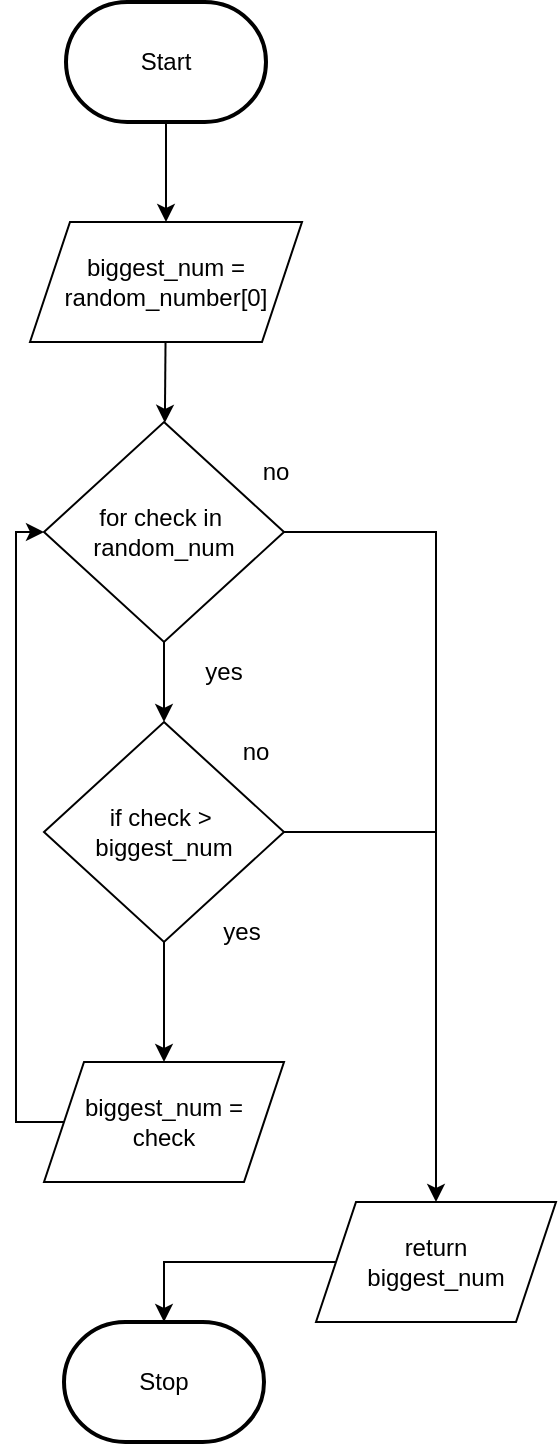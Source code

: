 <mxfile>
    <diagram id="SI7tuCP2dQLLvXjDpIHG" name="Page-1">
        <mxGraphModel dx="1074" dy="1918" grid="1" gridSize="10" guides="1" tooltips="1" connect="1" arrows="1" fold="1" page="1" pageScale="1" pageWidth="827" pageHeight="1169" math="0" shadow="0">
            <root>
                <mxCell id="0"/>
                <mxCell id="1" parent="0"/>
                <mxCell id="314" value="" style="edgeStyle=none;html=1;" edge="1" parent="1" source="3" target="313">
                    <mxGeometry relative="1" as="geometry"/>
                </mxCell>
                <mxCell id="3" value="Start" style="strokeWidth=2;html=1;shape=mxgraph.flowchart.terminator;whiteSpace=wrap;" parent="1" vertex="1">
                    <mxGeometry x="375" y="-1130" width="100" height="60" as="geometry"/>
                </mxCell>
                <mxCell id="10" value="Stop" style="strokeWidth=2;html=1;shape=mxgraph.flowchart.terminator;whiteSpace=wrap;rounded=1;" parent="1" vertex="1">
                    <mxGeometry x="374" y="-470" width="100" height="60" as="geometry"/>
                </mxCell>
                <mxCell id="317" value="" style="edgeStyle=none;html=1;" edge="1" parent="1" source="284" target="316">
                    <mxGeometry relative="1" as="geometry"/>
                </mxCell>
                <mxCell id="324" style="edgeStyle=none;html=1;entryX=0.5;entryY=0;entryDx=0;entryDy=0;endArrow=classic;endFill=1;rounded=0;" edge="1" parent="1" source="284" target="323">
                    <mxGeometry relative="1" as="geometry">
                        <Array as="points">
                            <mxPoint x="560" y="-865"/>
                        </Array>
                    </mxGeometry>
                </mxCell>
                <mxCell id="284" value="for check in&amp;nbsp;&lt;br&gt;random_num" style="rhombus;whiteSpace=wrap;html=1;" parent="1" vertex="1">
                    <mxGeometry x="364" y="-920" width="120" height="110" as="geometry"/>
                </mxCell>
                <mxCell id="294" style="edgeStyle=none;html=1;entryX=0;entryY=0.5;entryDx=0;entryDy=0;rounded=0;exitX=0;exitY=0.5;exitDx=0;exitDy=0;" parent="1" source="311" target="284" edge="1">
                    <mxGeometry relative="1" as="geometry">
                        <Array as="points">
                            <mxPoint x="350" y="-570"/>
                            <mxPoint x="350" y="-865"/>
                        </Array>
                    </mxGeometry>
                </mxCell>
                <mxCell id="288" value="yes" style="text;html=1;strokeColor=none;fillColor=none;align=center;verticalAlign=middle;whiteSpace=wrap;rounded=0;" parent="1" vertex="1">
                    <mxGeometry x="424" y="-810" width="60" height="30" as="geometry"/>
                </mxCell>
                <mxCell id="293" value="no" style="text;html=1;strokeColor=none;fillColor=none;align=center;verticalAlign=middle;whiteSpace=wrap;rounded=0;" parent="1" vertex="1">
                    <mxGeometry x="450" y="-910" width="60" height="30" as="geometry"/>
                </mxCell>
                <mxCell id="311" value="biggest_num =&lt;br&gt;check" style="shape=parallelogram;perimeter=parallelogramPerimeter;whiteSpace=wrap;html=1;fixedSize=1;" parent="1" vertex="1">
                    <mxGeometry x="364" y="-600" width="120" height="60" as="geometry"/>
                </mxCell>
                <mxCell id="315" value="" style="edgeStyle=none;html=1;" edge="1" parent="1" source="313" target="284">
                    <mxGeometry relative="1" as="geometry"/>
                </mxCell>
                <mxCell id="313" value="biggest_num = random_number[0]" style="shape=parallelogram;perimeter=parallelogramPerimeter;whiteSpace=wrap;html=1;fixedSize=1;" vertex="1" parent="1">
                    <mxGeometry x="357" y="-1020" width="136" height="60" as="geometry"/>
                </mxCell>
                <mxCell id="321" style="edgeStyle=none;html=1;entryX=0.5;entryY=0;entryDx=0;entryDy=0;" edge="1" parent="1" source="316" target="311">
                    <mxGeometry relative="1" as="geometry"/>
                </mxCell>
                <mxCell id="322" style="edgeStyle=none;html=1;endArrow=none;endFill=0;" edge="1" parent="1" source="316">
                    <mxGeometry relative="1" as="geometry">
                        <mxPoint x="560" y="-715" as="targetPoint"/>
                    </mxGeometry>
                </mxCell>
                <mxCell id="316" value="if check &amp;gt;&amp;nbsp;&lt;br&gt;biggest_num" style="rhombus;whiteSpace=wrap;html=1;" vertex="1" parent="1">
                    <mxGeometry x="364" y="-770" width="120" height="110" as="geometry"/>
                </mxCell>
                <mxCell id="318" value="no" style="text;html=1;strokeColor=none;fillColor=none;align=center;verticalAlign=middle;whiteSpace=wrap;rounded=0;" vertex="1" parent="1">
                    <mxGeometry x="440" y="-770" width="60" height="30" as="geometry"/>
                </mxCell>
                <mxCell id="319" value="yes" style="text;html=1;strokeColor=none;fillColor=none;align=center;verticalAlign=middle;whiteSpace=wrap;rounded=0;" vertex="1" parent="1">
                    <mxGeometry x="433" y="-680" width="60" height="30" as="geometry"/>
                </mxCell>
                <mxCell id="326" style="edgeStyle=none;rounded=0;html=1;entryX=0.5;entryY=0;entryDx=0;entryDy=0;entryPerimeter=0;endArrow=classic;endFill=1;" edge="1" parent="1" source="323" target="10">
                    <mxGeometry relative="1" as="geometry">
                        <Array as="points">
                            <mxPoint x="424" y="-500"/>
                        </Array>
                    </mxGeometry>
                </mxCell>
                <mxCell id="323" value="return&lt;br&gt;biggest_num" style="shape=parallelogram;perimeter=parallelogramPerimeter;whiteSpace=wrap;html=1;fixedSize=1;" vertex="1" parent="1">
                    <mxGeometry x="500" y="-530" width="120" height="60" as="geometry"/>
                </mxCell>
            </root>
        </mxGraphModel>
    </diagram>
</mxfile>